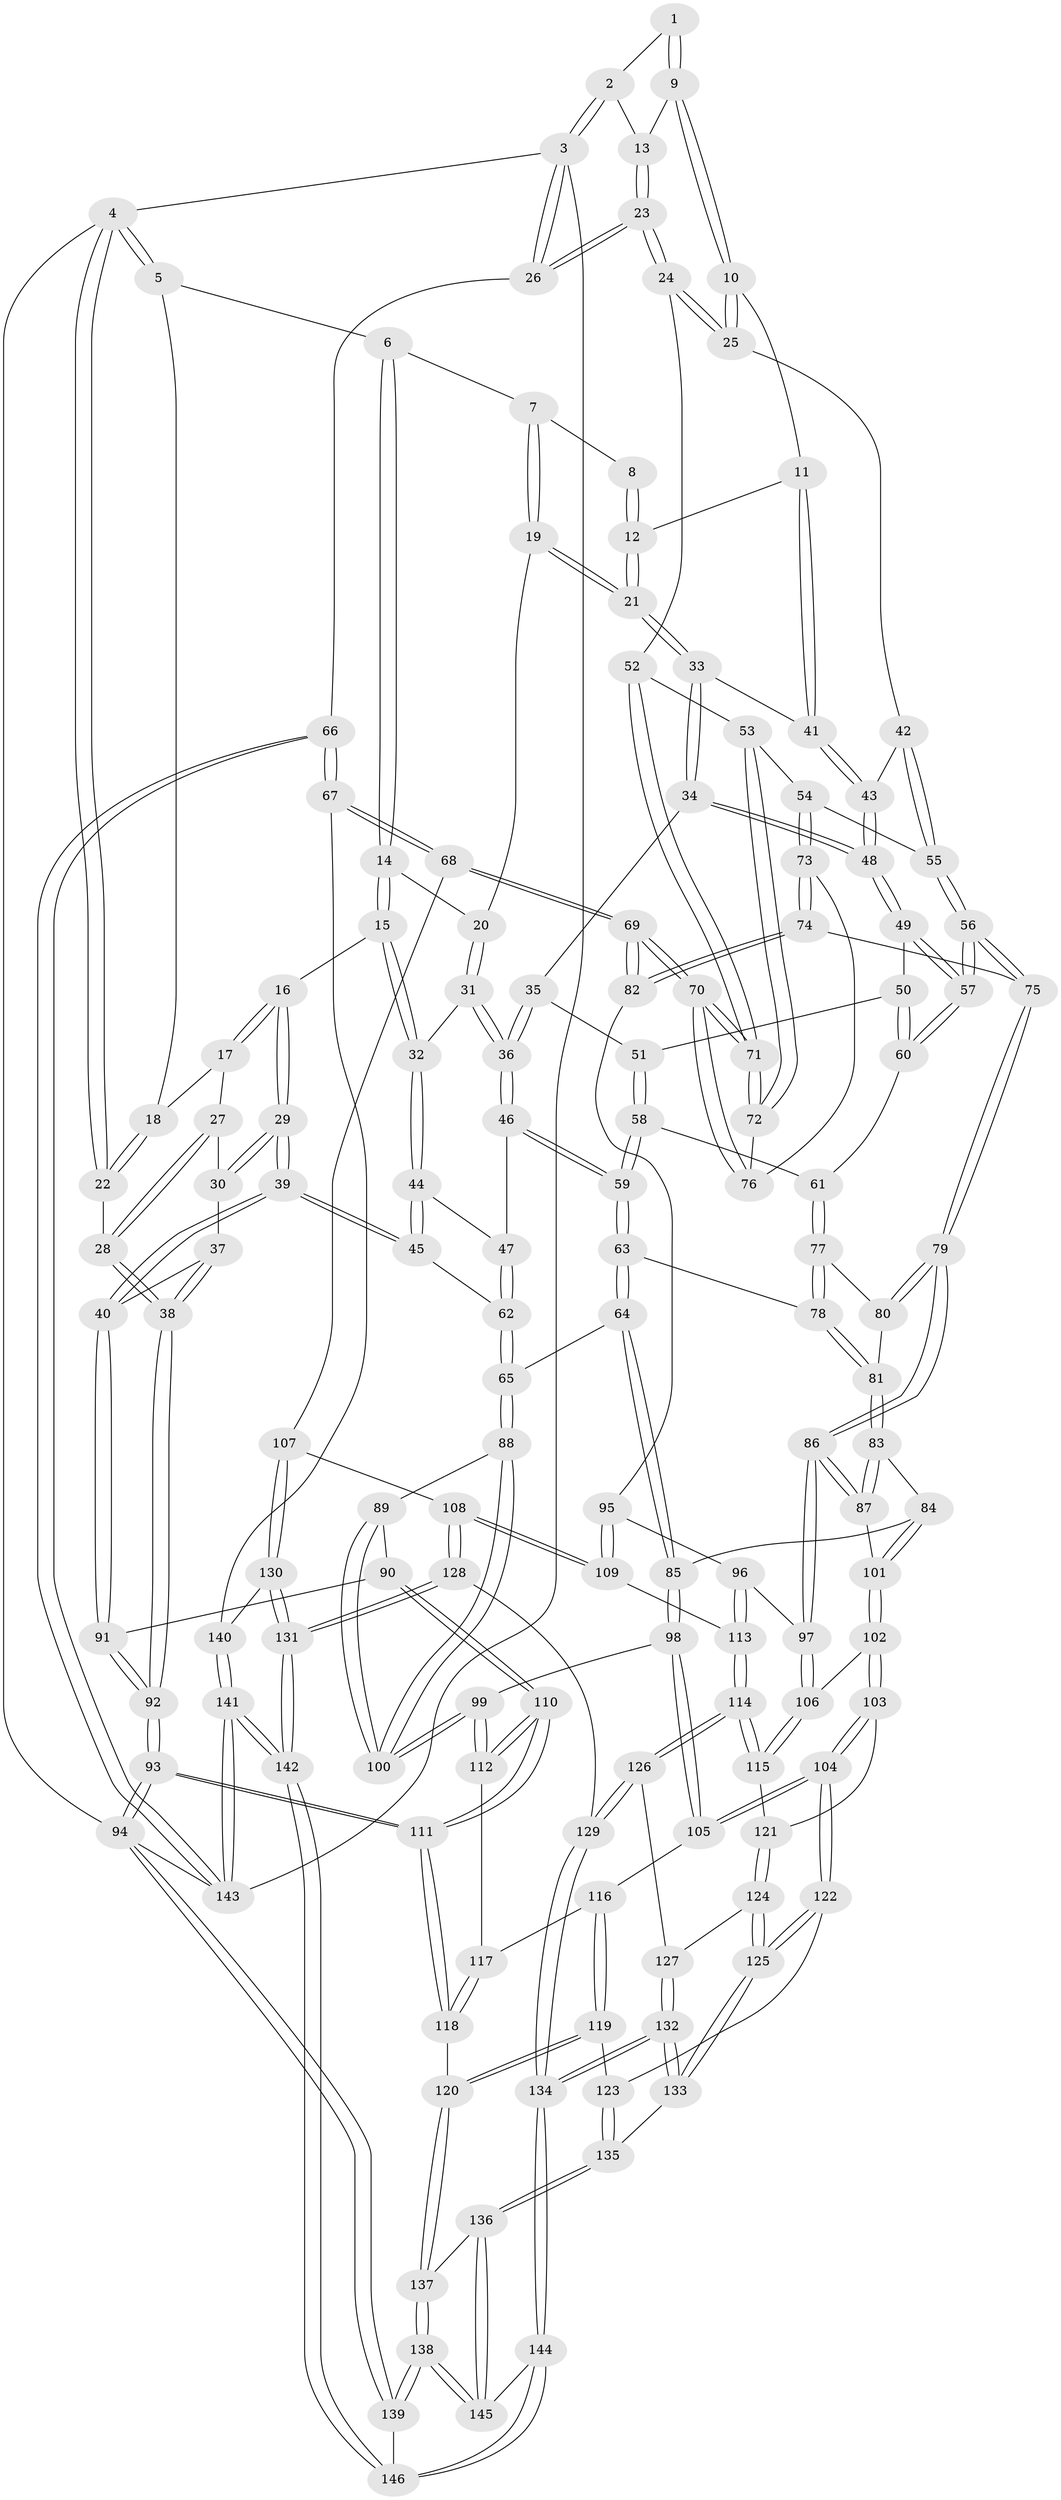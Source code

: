 // coarse degree distribution, {3: 0.7159090909090909, 4: 0.14772727272727273, 6: 0.011363636363636364, 5: 0.056818181818181816, 2: 0.06818181818181818}
// Generated by graph-tools (version 1.1) at 2025/54/03/04/25 22:54:22]
// undirected, 146 vertices, 362 edges
graph export_dot {
  node [color=gray90,style=filled];
  1 [pos="+0.9706757195144626+0"];
  2 [pos="+0.9879649706857258+0"];
  3 [pos="+1+0"];
  4 [pos="+0+0"];
  5 [pos="+0.23196660232651503+0"];
  6 [pos="+0.2617496915469801+0"];
  7 [pos="+0.3767665131254341+0"];
  8 [pos="+0.6500808222655534+0"];
  9 [pos="+0.8172972317378149+0.07148423384398894"];
  10 [pos="+0.7461665581099981+0.13521374199003086"];
  11 [pos="+0.737925831004222+0.1311211377602479"];
  12 [pos="+0.697770017345847+0.08252168275429124"];
  13 [pos="+0.9192429083441852+0.08844415926823"];
  14 [pos="+0.20064668875899747+0.08472319999325856"];
  15 [pos="+0.1866199879727798+0.1321076685692581"];
  16 [pos="+0.1265345288581764+0.17135632803404735"];
  17 [pos="+0.07043866385642909+0.12787367487827989"];
  18 [pos="+0.04678238753714692+0.08627569093675459"];
  19 [pos="+0.42771189710226587+0.017966012538352834"];
  20 [pos="+0.3197577295013899+0.14920884457746317"];
  21 [pos="+0.4825870642769857+0.12121440710670636"];
  22 [pos="+0+0.08362771891326841"];
  23 [pos="+1+0.24898037335216322"];
  24 [pos="+0.9665336295310459+0.25435206008309685"];
  25 [pos="+0.7683190959616285+0.1706259695297977"];
  26 [pos="+1+0.2795858137376955"];
  27 [pos="+0.019063113545252173+0.16074637278755"];
  28 [pos="+0+0.1874343556732776"];
  29 [pos="+0.12295525239664855+0.18257617374925963"];
  30 [pos="+0.04034366828663054+0.19902931629415016"];
  31 [pos="+0.30541772529025213+0.1763055672848385"];
  32 [pos="+0.2549841035431347+0.19646075391393727"];
  33 [pos="+0.483550799869739+0.1319281321529495"];
  34 [pos="+0.4742792738694643+0.16808772175259792"];
  35 [pos="+0.4480408899422177+0.22744221809412257"];
  36 [pos="+0.399030353498135+0.2548919501290228"];
  37 [pos="+0.03524820794296409+0.20284042549634498"];
  38 [pos="+0+0.29686473654519446"];
  39 [pos="+0.12216707684698964+0.3637238279909159"];
  40 [pos="+0.08219931614143898+0.38440800264271335"];
  41 [pos="+0.625520948180298+0.2071438310068284"];
  42 [pos="+0.729739603860592+0.26941300579224975"];
  43 [pos="+0.6258703761826083+0.27567098115564614"];
  44 [pos="+0.25514361448926576+0.2243451981705887"];
  45 [pos="+0.12555177032683054+0.36375355355688344"];
  46 [pos="+0.3798362354014816+0.27695165755982115"];
  47 [pos="+0.3326771455429286+0.29450870962362924"];
  48 [pos="+0.6127694209240312+0.29271238042936193"];
  49 [pos="+0.6108278218131061+0.2978213312766299"];
  50 [pos="+0.5366890784373709+0.2949816721337087"];
  51 [pos="+0.4765489100170053+0.2700059077003326"];
  52 [pos="+0.8727015454912224+0.33296897101495176"];
  53 [pos="+0.8159561941598563+0.3524054603487725"];
  54 [pos="+0.7922531272754584+0.3550721111204123"];
  55 [pos="+0.7487117890619611+0.3373703788662825"];
  56 [pos="+0.6367530272871765+0.40839645879153536"];
  57 [pos="+0.6216814642735736+0.3901943277185215"];
  58 [pos="+0.48465622297697136+0.34832080179881497"];
  59 [pos="+0.4143128712432073+0.3808707380529168"];
  60 [pos="+0.5336731473655866+0.37911746516260947"];
  61 [pos="+0.5201311698691634+0.3805116852301569"];
  62 [pos="+0.25273002925788357+0.40116710452712234"];
  63 [pos="+0.40426086230669994+0.41757108192061776"];
  64 [pos="+0.3151350242311962+0.4572529780857014"];
  65 [pos="+0.2951486608394048+0.4514018460377395"];
  66 [pos="+1+0.6721296122600823"];
  67 [pos="+0.9768046974436286+0.6594706060163937"];
  68 [pos="+0.9432973582428349+0.6484632878913653"];
  69 [pos="+0.9410112764278034+0.646340883014709"];
  70 [pos="+0.9325249592839724+0.6278678131453034"];
  71 [pos="+0.8808592216953501+0.47973457188232177"];
  72 [pos="+0.8293478028960781+0.43480536316299284"];
  73 [pos="+0.7722805210483001+0.4378276232666885"];
  74 [pos="+0.7106799336608649+0.4814732430221359"];
  75 [pos="+0.6376587505627792+0.4171446071669909"];
  76 [pos="+0.7907798385512839+0.44711525225645005"];
  77 [pos="+0.5030633151818222+0.40707581319223063"];
  78 [pos="+0.4528190343503493+0.4415638451793656"];
  79 [pos="+0.5779684551245615+0.4910171069035733"];
  80 [pos="+0.5269418663223508+0.451370911826634"];
  81 [pos="+0.4628477887845606+0.4647436079130712"];
  82 [pos="+0.7312242025562654+0.5456491535991846"];
  83 [pos="+0.46794532217980606+0.48619187990976775"];
  84 [pos="+0.37307385379848773+0.5196699010472393"];
  85 [pos="+0.3449330164206121+0.4999025727534172"];
  86 [pos="+0.5513873811310299+0.5525069552246767"];
  87 [pos="+0.501039237507497+0.5343992913523478"];
  88 [pos="+0.27518027796033173+0.4880987689384132"];
  89 [pos="+0.171575114127464+0.5557750046527294"];
  90 [pos="+0.10200067722153026+0.5498258474680894"];
  91 [pos="+0.002875038272064642+0.43041132695269096"];
  92 [pos="+0+0.433898436163007"];
  93 [pos="+0+1"];
  94 [pos="+0+1"];
  95 [pos="+0.6861929644106463+0.5726282719248942"];
  96 [pos="+0.563204515343224+0.5784534560943709"];
  97 [pos="+0.561268728772497+0.5768213546221664"];
  98 [pos="+0.31463188160159367+0.6481380279268961"];
  99 [pos="+0.26085448473801054+0.6291528589441395"];
  100 [pos="+0.2584047354605449+0.6226197331055501"];
  101 [pos="+0.4122316646038817+0.5704816552721473"];
  102 [pos="+0.39571704033554217+0.6601731782648964"];
  103 [pos="+0.38872582149481916+0.6682899934539158"];
  104 [pos="+0.3590261341246061+0.6778089662803586"];
  105 [pos="+0.34161157930431213+0.6689245851301122"];
  106 [pos="+0.4826857204781058+0.6388542624651666"];
  107 [pos="+0.754765667646314+0.7208687149142086"];
  108 [pos="+0.72183872188469+0.7224214429845617"];
  109 [pos="+0.6737833253974639+0.7030548636948214"];
  110 [pos="+0.1222154566334119+0.6796535824698828"];
  111 [pos="+0.018852226270582848+0.8261217724420579"];
  112 [pos="+0.19734699793901384+0.6746934844422272"];
  113 [pos="+0.6029481804201728+0.7046558293942558"];
  114 [pos="+0.5688006053635778+0.7453013410217566"];
  115 [pos="+0.5282950355168735+0.7257076878466777"];
  116 [pos="+0.25774443987976886+0.7258808101782809"];
  117 [pos="+0.20406523737314972+0.6868106844147333"];
  118 [pos="+0.23388231707448448+0.8029952674253455"];
  119 [pos="+0.2439507035542338+0.8024044180504956"];
  120 [pos="+0.23883288250588033+0.8040470304211473"];
  121 [pos="+0.44232954423563686+0.7171052654120369"];
  122 [pos="+0.34646826477569853+0.7431100338605319"];
  123 [pos="+0.24679943272403246+0.8022306588338064"];
  124 [pos="+0.45117218030784884+0.7913826867882593"];
  125 [pos="+0.3901542814953081+0.8334733421842871"];
  126 [pos="+0.5682814871716166+0.7490575289597351"];
  127 [pos="+0.5018699837036131+0.7997457412532107"];
  128 [pos="+0.6401940396650146+0.8920380506267538"];
  129 [pos="+0.6358323217437305+0.8908548980215194"];
  130 [pos="+0.7483713359142597+0.8670934342369285"];
  131 [pos="+0.6650222533140709+0.9090342307122992"];
  132 [pos="+0.5022987649354034+0.9127671048019488"];
  133 [pos="+0.3832119670810321+0.8753650449213125"];
  134 [pos="+0.5215588091647245+0.9303243078424501"];
  135 [pos="+0.37141961882993946+0.8841276123832332"];
  136 [pos="+0.37111585937704733+0.884610970031269"];
  137 [pos="+0.24576706802785492+0.8734134103373239"];
  138 [pos="+0.18933744758183654+1"];
  139 [pos="+0.10773166477654983+1"];
  140 [pos="+0.8130096377272158+0.8702580980139676"];
  141 [pos="+1+1"];
  142 [pos="+0.8256451578389326+1"];
  143 [pos="+1+1"];
  144 [pos="+0.5040836672782484+1"];
  145 [pos="+0.34021453406599206+0.9513655713490243"];
  146 [pos="+0.5073114296095694+1"];
  1 -- 2;
  1 -- 9;
  1 -- 9;
  2 -- 3;
  2 -- 3;
  2 -- 13;
  3 -- 4;
  3 -- 26;
  3 -- 26;
  3 -- 143;
  4 -- 5;
  4 -- 5;
  4 -- 22;
  4 -- 22;
  4 -- 94;
  5 -- 6;
  5 -- 18;
  6 -- 7;
  6 -- 14;
  6 -- 14;
  7 -- 8;
  7 -- 19;
  7 -- 19;
  8 -- 12;
  8 -- 12;
  9 -- 10;
  9 -- 10;
  9 -- 13;
  10 -- 11;
  10 -- 25;
  10 -- 25;
  11 -- 12;
  11 -- 41;
  11 -- 41;
  12 -- 21;
  12 -- 21;
  13 -- 23;
  13 -- 23;
  14 -- 15;
  14 -- 15;
  14 -- 20;
  15 -- 16;
  15 -- 32;
  15 -- 32;
  16 -- 17;
  16 -- 17;
  16 -- 29;
  16 -- 29;
  17 -- 18;
  17 -- 27;
  18 -- 22;
  18 -- 22;
  19 -- 20;
  19 -- 21;
  19 -- 21;
  20 -- 31;
  20 -- 31;
  21 -- 33;
  21 -- 33;
  22 -- 28;
  23 -- 24;
  23 -- 24;
  23 -- 26;
  23 -- 26;
  24 -- 25;
  24 -- 25;
  24 -- 52;
  25 -- 42;
  26 -- 66;
  27 -- 28;
  27 -- 28;
  27 -- 30;
  28 -- 38;
  28 -- 38;
  29 -- 30;
  29 -- 30;
  29 -- 39;
  29 -- 39;
  30 -- 37;
  31 -- 32;
  31 -- 36;
  31 -- 36;
  32 -- 44;
  32 -- 44;
  33 -- 34;
  33 -- 34;
  33 -- 41;
  34 -- 35;
  34 -- 48;
  34 -- 48;
  35 -- 36;
  35 -- 36;
  35 -- 51;
  36 -- 46;
  36 -- 46;
  37 -- 38;
  37 -- 38;
  37 -- 40;
  38 -- 92;
  38 -- 92;
  39 -- 40;
  39 -- 40;
  39 -- 45;
  39 -- 45;
  40 -- 91;
  40 -- 91;
  41 -- 43;
  41 -- 43;
  42 -- 43;
  42 -- 55;
  42 -- 55;
  43 -- 48;
  43 -- 48;
  44 -- 45;
  44 -- 45;
  44 -- 47;
  45 -- 62;
  46 -- 47;
  46 -- 59;
  46 -- 59;
  47 -- 62;
  47 -- 62;
  48 -- 49;
  48 -- 49;
  49 -- 50;
  49 -- 57;
  49 -- 57;
  50 -- 51;
  50 -- 60;
  50 -- 60;
  51 -- 58;
  51 -- 58;
  52 -- 53;
  52 -- 71;
  52 -- 71;
  53 -- 54;
  53 -- 72;
  53 -- 72;
  54 -- 55;
  54 -- 73;
  54 -- 73;
  55 -- 56;
  55 -- 56;
  56 -- 57;
  56 -- 57;
  56 -- 75;
  56 -- 75;
  57 -- 60;
  57 -- 60;
  58 -- 59;
  58 -- 59;
  58 -- 61;
  59 -- 63;
  59 -- 63;
  60 -- 61;
  61 -- 77;
  61 -- 77;
  62 -- 65;
  62 -- 65;
  63 -- 64;
  63 -- 64;
  63 -- 78;
  64 -- 65;
  64 -- 85;
  64 -- 85;
  65 -- 88;
  65 -- 88;
  66 -- 67;
  66 -- 67;
  66 -- 143;
  66 -- 143;
  67 -- 68;
  67 -- 68;
  67 -- 140;
  68 -- 69;
  68 -- 69;
  68 -- 107;
  69 -- 70;
  69 -- 70;
  69 -- 82;
  69 -- 82;
  70 -- 71;
  70 -- 71;
  70 -- 76;
  70 -- 76;
  71 -- 72;
  71 -- 72;
  72 -- 76;
  73 -- 74;
  73 -- 74;
  73 -- 76;
  74 -- 75;
  74 -- 82;
  74 -- 82;
  75 -- 79;
  75 -- 79;
  77 -- 78;
  77 -- 78;
  77 -- 80;
  78 -- 81;
  78 -- 81;
  79 -- 80;
  79 -- 80;
  79 -- 86;
  79 -- 86;
  80 -- 81;
  81 -- 83;
  81 -- 83;
  82 -- 95;
  83 -- 84;
  83 -- 87;
  83 -- 87;
  84 -- 85;
  84 -- 101;
  84 -- 101;
  85 -- 98;
  85 -- 98;
  86 -- 87;
  86 -- 87;
  86 -- 97;
  86 -- 97;
  87 -- 101;
  88 -- 89;
  88 -- 100;
  88 -- 100;
  89 -- 90;
  89 -- 100;
  89 -- 100;
  90 -- 91;
  90 -- 110;
  90 -- 110;
  91 -- 92;
  91 -- 92;
  92 -- 93;
  92 -- 93;
  93 -- 94;
  93 -- 94;
  93 -- 111;
  93 -- 111;
  94 -- 139;
  94 -- 139;
  94 -- 143;
  95 -- 96;
  95 -- 109;
  95 -- 109;
  96 -- 97;
  96 -- 113;
  96 -- 113;
  97 -- 106;
  97 -- 106;
  98 -- 99;
  98 -- 105;
  98 -- 105;
  99 -- 100;
  99 -- 100;
  99 -- 112;
  99 -- 112;
  101 -- 102;
  101 -- 102;
  102 -- 103;
  102 -- 103;
  102 -- 106;
  103 -- 104;
  103 -- 104;
  103 -- 121;
  104 -- 105;
  104 -- 105;
  104 -- 122;
  104 -- 122;
  105 -- 116;
  106 -- 115;
  106 -- 115;
  107 -- 108;
  107 -- 130;
  107 -- 130;
  108 -- 109;
  108 -- 109;
  108 -- 128;
  108 -- 128;
  109 -- 113;
  110 -- 111;
  110 -- 111;
  110 -- 112;
  110 -- 112;
  111 -- 118;
  111 -- 118;
  112 -- 117;
  113 -- 114;
  113 -- 114;
  114 -- 115;
  114 -- 115;
  114 -- 126;
  114 -- 126;
  115 -- 121;
  116 -- 117;
  116 -- 119;
  116 -- 119;
  117 -- 118;
  117 -- 118;
  118 -- 120;
  119 -- 120;
  119 -- 120;
  119 -- 123;
  120 -- 137;
  120 -- 137;
  121 -- 124;
  121 -- 124;
  122 -- 123;
  122 -- 125;
  122 -- 125;
  123 -- 135;
  123 -- 135;
  124 -- 125;
  124 -- 125;
  124 -- 127;
  125 -- 133;
  125 -- 133;
  126 -- 127;
  126 -- 129;
  126 -- 129;
  127 -- 132;
  127 -- 132;
  128 -- 129;
  128 -- 131;
  128 -- 131;
  129 -- 134;
  129 -- 134;
  130 -- 131;
  130 -- 131;
  130 -- 140;
  131 -- 142;
  131 -- 142;
  132 -- 133;
  132 -- 133;
  132 -- 134;
  132 -- 134;
  133 -- 135;
  134 -- 144;
  134 -- 144;
  135 -- 136;
  135 -- 136;
  136 -- 137;
  136 -- 145;
  136 -- 145;
  137 -- 138;
  137 -- 138;
  138 -- 139;
  138 -- 139;
  138 -- 145;
  138 -- 145;
  139 -- 146;
  140 -- 141;
  140 -- 141;
  141 -- 142;
  141 -- 142;
  141 -- 143;
  141 -- 143;
  142 -- 146;
  142 -- 146;
  144 -- 145;
  144 -- 146;
  144 -- 146;
}
